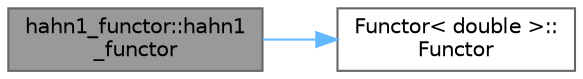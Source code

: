 digraph "hahn1_functor::hahn1_functor"
{
 // LATEX_PDF_SIZE
  bgcolor="transparent";
  edge [fontname=Helvetica,fontsize=10,labelfontname=Helvetica,labelfontsize=10];
  node [fontname=Helvetica,fontsize=10,shape=box,height=0.2,width=0.4];
  rankdir="LR";
  Node1 [id="Node000001",label="hahn1_functor::hahn1\l_functor",height=0.2,width=0.4,color="gray40", fillcolor="grey60", style="filled", fontcolor="black",tooltip=" "];
  Node1 -> Node2 [id="edge1_Node000001_Node000002",color="steelblue1",style="solid",tooltip=" "];
  Node2 [id="Node000002",label="Functor\< double \>::\lFunctor",height=0.2,width=0.4,color="grey40", fillcolor="white", style="filled",URL="$struct_functor.html#ae9a2799f40c19af4b2566c068cf05a03",tooltip=" "];
}
